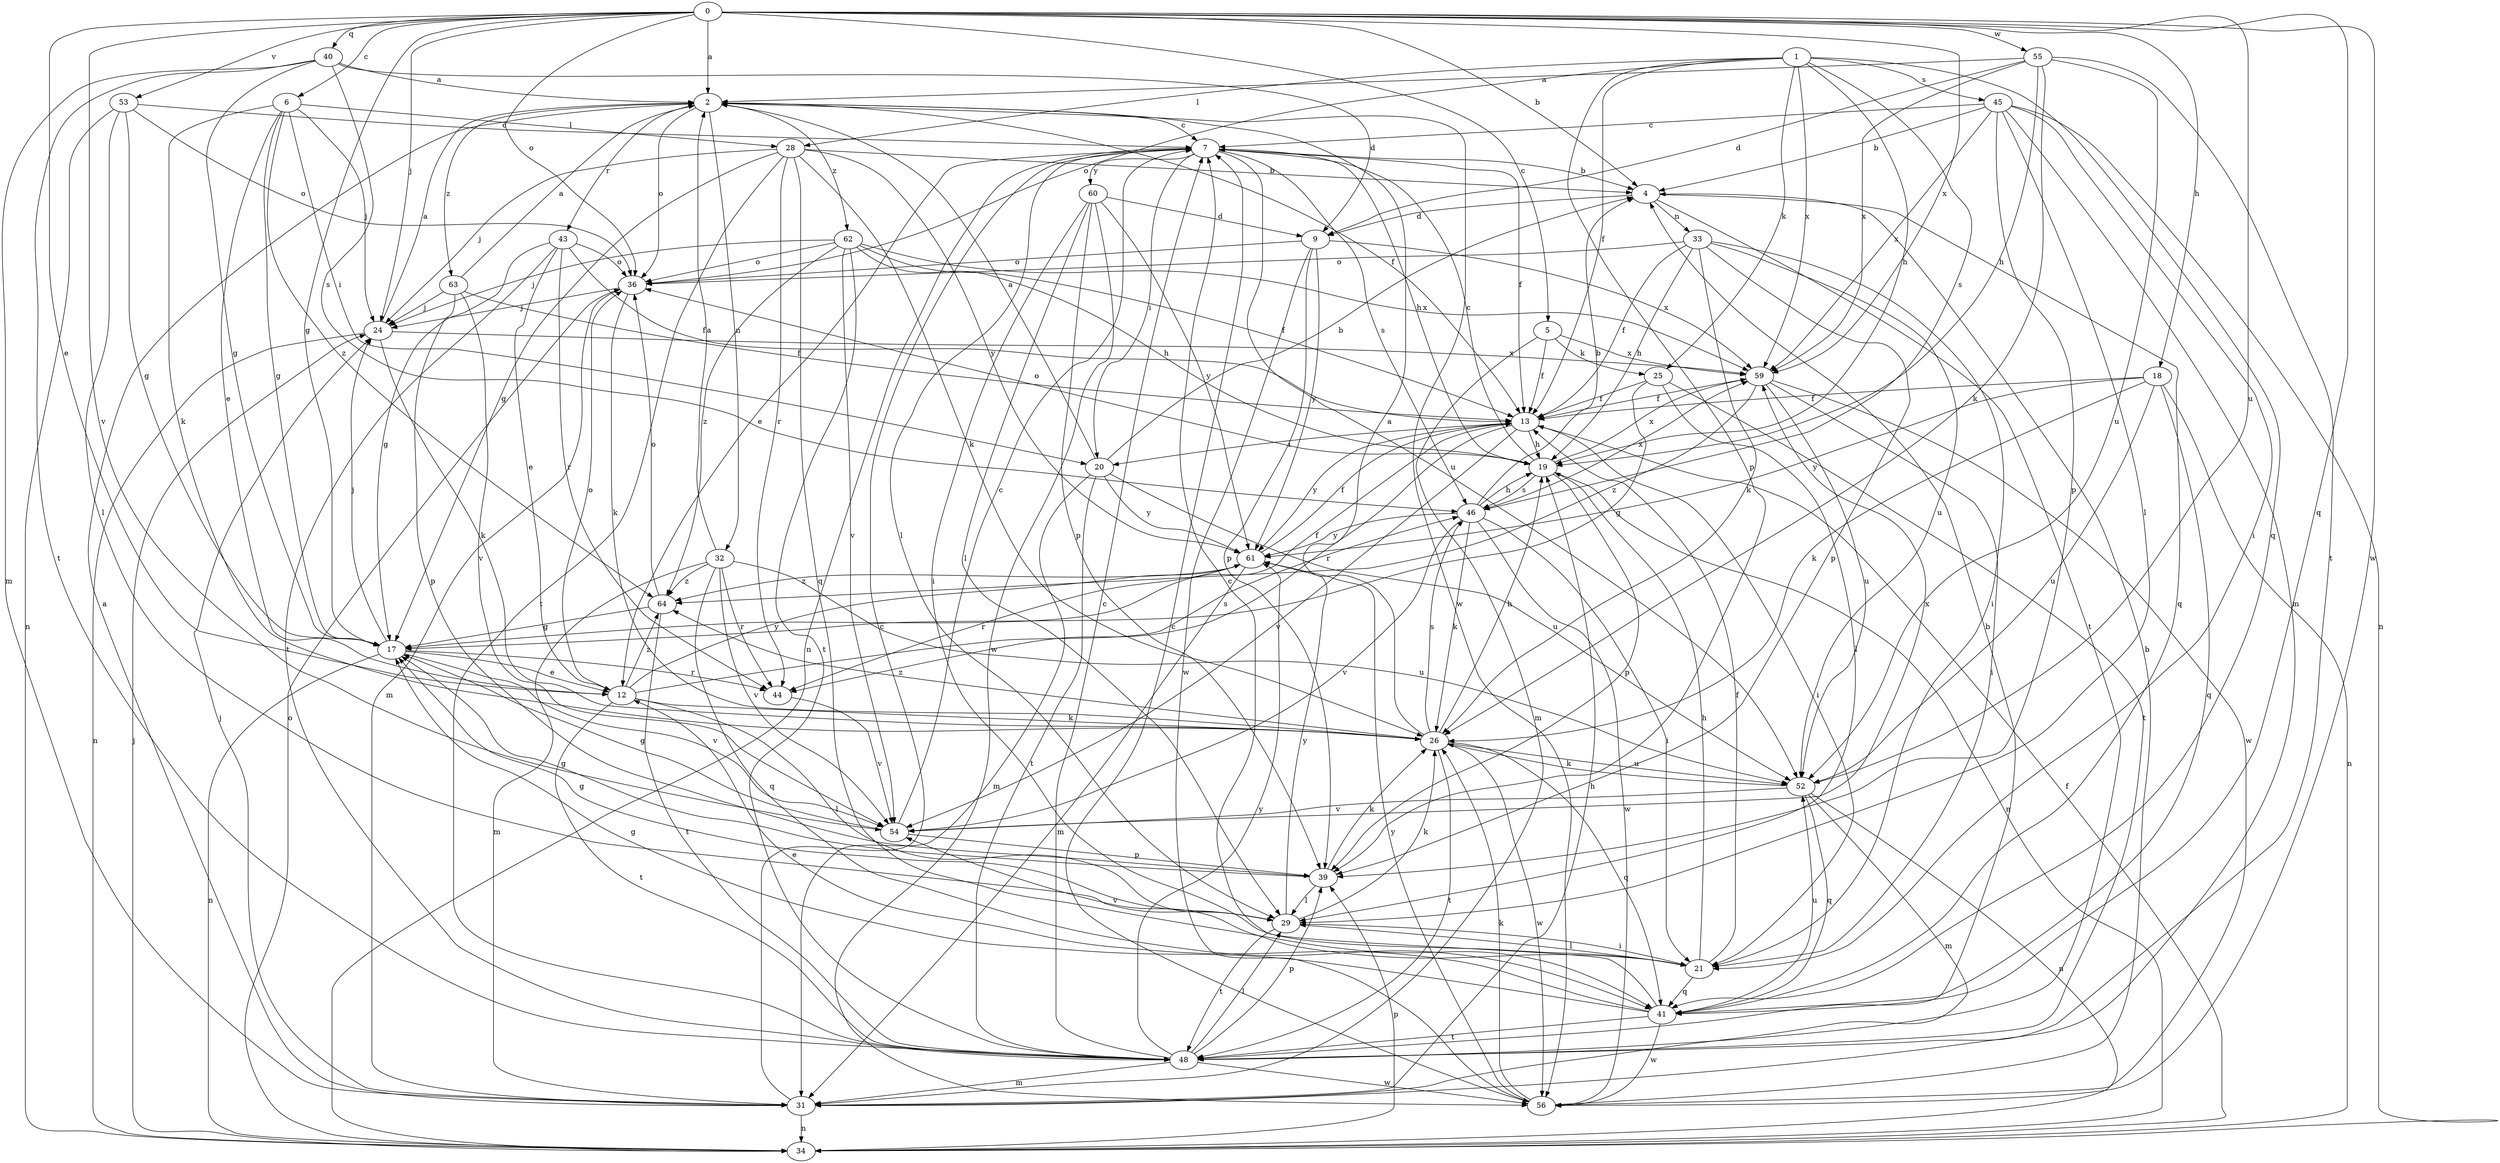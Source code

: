 strict digraph  {
0;
1;
2;
4;
5;
6;
7;
9;
12;
13;
17;
18;
19;
20;
21;
24;
25;
26;
28;
29;
31;
32;
33;
34;
36;
39;
40;
41;
43;
44;
45;
46;
48;
52;
53;
54;
55;
56;
59;
60;
61;
62;
63;
64;
0 -> 2  [label=a];
0 -> 4  [label=b];
0 -> 5  [label=c];
0 -> 6  [label=c];
0 -> 12  [label=e];
0 -> 17  [label=g];
0 -> 18  [label=h];
0 -> 24  [label=j];
0 -> 36  [label=o];
0 -> 40  [label=q];
0 -> 41  [label=q];
0 -> 52  [label=u];
0 -> 53  [label=v];
0 -> 54  [label=v];
0 -> 55  [label=w];
0 -> 56  [label=w];
0 -> 59  [label=x];
1 -> 13  [label=f];
1 -> 19  [label=h];
1 -> 25  [label=k];
1 -> 28  [label=l];
1 -> 36  [label=o];
1 -> 39  [label=p];
1 -> 41  [label=q];
1 -> 45  [label=s];
1 -> 46  [label=s];
1 -> 59  [label=x];
2 -> 7  [label=c];
2 -> 13  [label=f];
2 -> 32  [label=n];
2 -> 36  [label=o];
2 -> 43  [label=r];
2 -> 56  [label=w];
2 -> 62  [label=z];
2 -> 63  [label=z];
4 -> 9  [label=d];
4 -> 33  [label=n];
4 -> 41  [label=q];
4 -> 48  [label=t];
5 -> 13  [label=f];
5 -> 25  [label=k];
5 -> 31  [label=m];
5 -> 59  [label=x];
6 -> 12  [label=e];
6 -> 17  [label=g];
6 -> 20  [label=i];
6 -> 24  [label=j];
6 -> 26  [label=k];
6 -> 28  [label=l];
6 -> 64  [label=z];
7 -> 4  [label=b];
7 -> 12  [label=e];
7 -> 13  [label=f];
7 -> 19  [label=h];
7 -> 20  [label=i];
7 -> 29  [label=l];
7 -> 34  [label=n];
7 -> 46  [label=s];
7 -> 52  [label=u];
7 -> 60  [label=y];
9 -> 36  [label=o];
9 -> 39  [label=p];
9 -> 56  [label=w];
9 -> 59  [label=x];
9 -> 61  [label=y];
12 -> 26  [label=k];
12 -> 29  [label=l];
12 -> 36  [label=o];
12 -> 46  [label=s];
12 -> 48  [label=t];
12 -> 61  [label=y];
12 -> 64  [label=z];
13 -> 19  [label=h];
13 -> 20  [label=i];
13 -> 21  [label=i];
13 -> 44  [label=r];
13 -> 54  [label=v];
13 -> 61  [label=y];
17 -> 12  [label=e];
17 -> 13  [label=f];
17 -> 24  [label=j];
17 -> 34  [label=n];
17 -> 44  [label=r];
17 -> 54  [label=v];
18 -> 13  [label=f];
18 -> 26  [label=k];
18 -> 34  [label=n];
18 -> 41  [label=q];
18 -> 52  [label=u];
18 -> 61  [label=y];
19 -> 7  [label=c];
19 -> 34  [label=n];
19 -> 36  [label=o];
19 -> 39  [label=p];
19 -> 46  [label=s];
19 -> 59  [label=x];
20 -> 2  [label=a];
20 -> 4  [label=b];
20 -> 31  [label=m];
20 -> 48  [label=t];
20 -> 52  [label=u];
20 -> 61  [label=y];
21 -> 13  [label=f];
21 -> 19  [label=h];
21 -> 29  [label=l];
21 -> 41  [label=q];
21 -> 54  [label=v];
24 -> 2  [label=a];
24 -> 26  [label=k];
24 -> 34  [label=n];
24 -> 59  [label=x];
25 -> 13  [label=f];
25 -> 17  [label=g];
25 -> 29  [label=l];
25 -> 48  [label=t];
26 -> 2  [label=a];
26 -> 19  [label=h];
26 -> 41  [label=q];
26 -> 46  [label=s];
26 -> 48  [label=t];
26 -> 52  [label=u];
26 -> 56  [label=w];
26 -> 64  [label=z];
28 -> 4  [label=b];
28 -> 17  [label=g];
28 -> 24  [label=j];
28 -> 26  [label=k];
28 -> 41  [label=q];
28 -> 44  [label=r];
28 -> 48  [label=t];
28 -> 61  [label=y];
29 -> 17  [label=g];
29 -> 21  [label=i];
29 -> 26  [label=k];
29 -> 48  [label=t];
29 -> 61  [label=y];
31 -> 2  [label=a];
31 -> 7  [label=c];
31 -> 19  [label=h];
31 -> 24  [label=j];
31 -> 34  [label=n];
32 -> 2  [label=a];
32 -> 31  [label=m];
32 -> 41  [label=q];
32 -> 44  [label=r];
32 -> 52  [label=u];
32 -> 54  [label=v];
32 -> 64  [label=z];
33 -> 13  [label=f];
33 -> 19  [label=h];
33 -> 21  [label=i];
33 -> 26  [label=k];
33 -> 36  [label=o];
33 -> 39  [label=p];
33 -> 52  [label=u];
34 -> 13  [label=f];
34 -> 24  [label=j];
34 -> 36  [label=o];
34 -> 39  [label=p];
36 -> 24  [label=j];
36 -> 26  [label=k];
36 -> 31  [label=m];
39 -> 17  [label=g];
39 -> 26  [label=k];
39 -> 29  [label=l];
40 -> 2  [label=a];
40 -> 9  [label=d];
40 -> 17  [label=g];
40 -> 31  [label=m];
40 -> 46  [label=s];
40 -> 48  [label=t];
41 -> 7  [label=c];
41 -> 12  [label=e];
41 -> 17  [label=g];
41 -> 48  [label=t];
41 -> 52  [label=u];
41 -> 56  [label=w];
43 -> 12  [label=e];
43 -> 13  [label=f];
43 -> 17  [label=g];
43 -> 36  [label=o];
43 -> 44  [label=r];
43 -> 48  [label=t];
44 -> 54  [label=v];
45 -> 4  [label=b];
45 -> 7  [label=c];
45 -> 21  [label=i];
45 -> 29  [label=l];
45 -> 31  [label=m];
45 -> 34  [label=n];
45 -> 39  [label=p];
45 -> 59  [label=x];
46 -> 4  [label=b];
46 -> 19  [label=h];
46 -> 21  [label=i];
46 -> 26  [label=k];
46 -> 54  [label=v];
46 -> 56  [label=w];
46 -> 59  [label=x];
46 -> 61  [label=y];
48 -> 4  [label=b];
48 -> 7  [label=c];
48 -> 29  [label=l];
48 -> 31  [label=m];
48 -> 39  [label=p];
48 -> 56  [label=w];
48 -> 61  [label=y];
52 -> 26  [label=k];
52 -> 31  [label=m];
52 -> 34  [label=n];
52 -> 41  [label=q];
52 -> 54  [label=v];
53 -> 7  [label=c];
53 -> 17  [label=g];
53 -> 29  [label=l];
53 -> 34  [label=n];
53 -> 36  [label=o];
54 -> 7  [label=c];
54 -> 17  [label=g];
54 -> 39  [label=p];
54 -> 59  [label=x];
55 -> 2  [label=a];
55 -> 9  [label=d];
55 -> 19  [label=h];
55 -> 26  [label=k];
55 -> 48  [label=t];
55 -> 52  [label=u];
55 -> 59  [label=x];
56 -> 4  [label=b];
56 -> 7  [label=c];
56 -> 26  [label=k];
56 -> 61  [label=y];
59 -> 13  [label=f];
59 -> 21  [label=i];
59 -> 52  [label=u];
59 -> 56  [label=w];
59 -> 64  [label=z];
60 -> 9  [label=d];
60 -> 21  [label=i];
60 -> 29  [label=l];
60 -> 39  [label=p];
60 -> 56  [label=w];
60 -> 61  [label=y];
61 -> 13  [label=f];
61 -> 31  [label=m];
61 -> 44  [label=r];
61 -> 64  [label=z];
62 -> 13  [label=f];
62 -> 19  [label=h];
62 -> 24  [label=j];
62 -> 36  [label=o];
62 -> 48  [label=t];
62 -> 54  [label=v];
62 -> 59  [label=x];
62 -> 64  [label=z];
63 -> 2  [label=a];
63 -> 13  [label=f];
63 -> 24  [label=j];
63 -> 39  [label=p];
63 -> 54  [label=v];
64 -> 17  [label=g];
64 -> 36  [label=o];
64 -> 48  [label=t];
}
